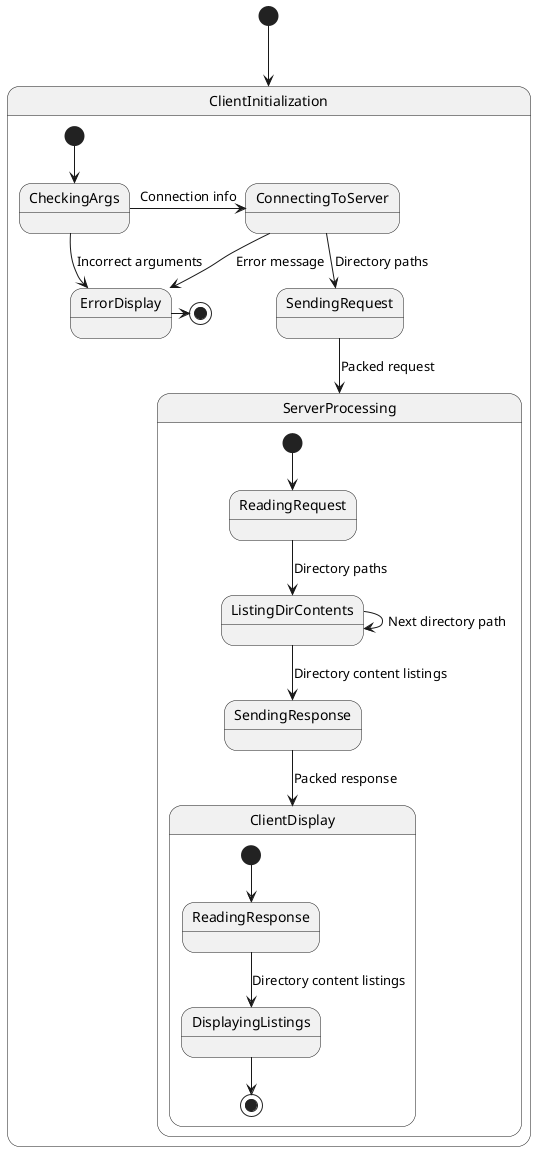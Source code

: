 @startuml

[*] --> ClientInitialization

state ClientInitialization {
  [*] --> CheckingArgs
  CheckingArgs --> ErrorDisplay : Incorrect arguments
  ErrorDisplay -> [*]
  CheckingArgs -> ConnectingToServer : Connection info
  ConnectingToServer --> ErrorDisplay : Error message
  ConnectingToServer --> SendingRequest : Directory paths
  SendingRequest --> ServerProcessing : Packed request
}

state ServerProcessing {
  [*] --> ReadingRequest
  ReadingRequest --> ListingDirContents : Directory paths
  ListingDirContents --> ListingDirContents : Next directory path
  ListingDirContents --> SendingResponse : Directory content listings
  SendingResponse --> ClientDisplay : Packed response
}

state ClientDisplay {
  [*] --> ReadingResponse
  ReadingResponse --> DisplayingListings : Directory content listings
  DisplayingListings --> [*]
}

@enduml
